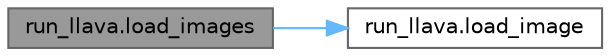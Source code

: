 digraph "run_llava.load_images"
{
 // LATEX_PDF_SIZE
  bgcolor="transparent";
  edge [fontname=Helvetica,fontsize=10,labelfontname=Helvetica,labelfontsize=10];
  node [fontname=Helvetica,fontsize=10,shape=box,height=0.2,width=0.4];
  rankdir="LR";
  Node1 [id="Node000001",label="run_llava.load_images",height=0.2,width=0.4,color="gray40", fillcolor="grey60", style="filled", fontcolor="black",tooltip=" "];
  Node1 -> Node2 [id="edge1_Node000001_Node000002",color="steelblue1",style="solid",tooltip=" "];
  Node2 [id="Node000002",label="run_llava.load_image",height=0.2,width=0.4,color="grey40", fillcolor="white", style="filled",URL="$namespacerun__llava.html#a4520023ea63a4c31df6ba02451d285d4",tooltip=" "];
}
